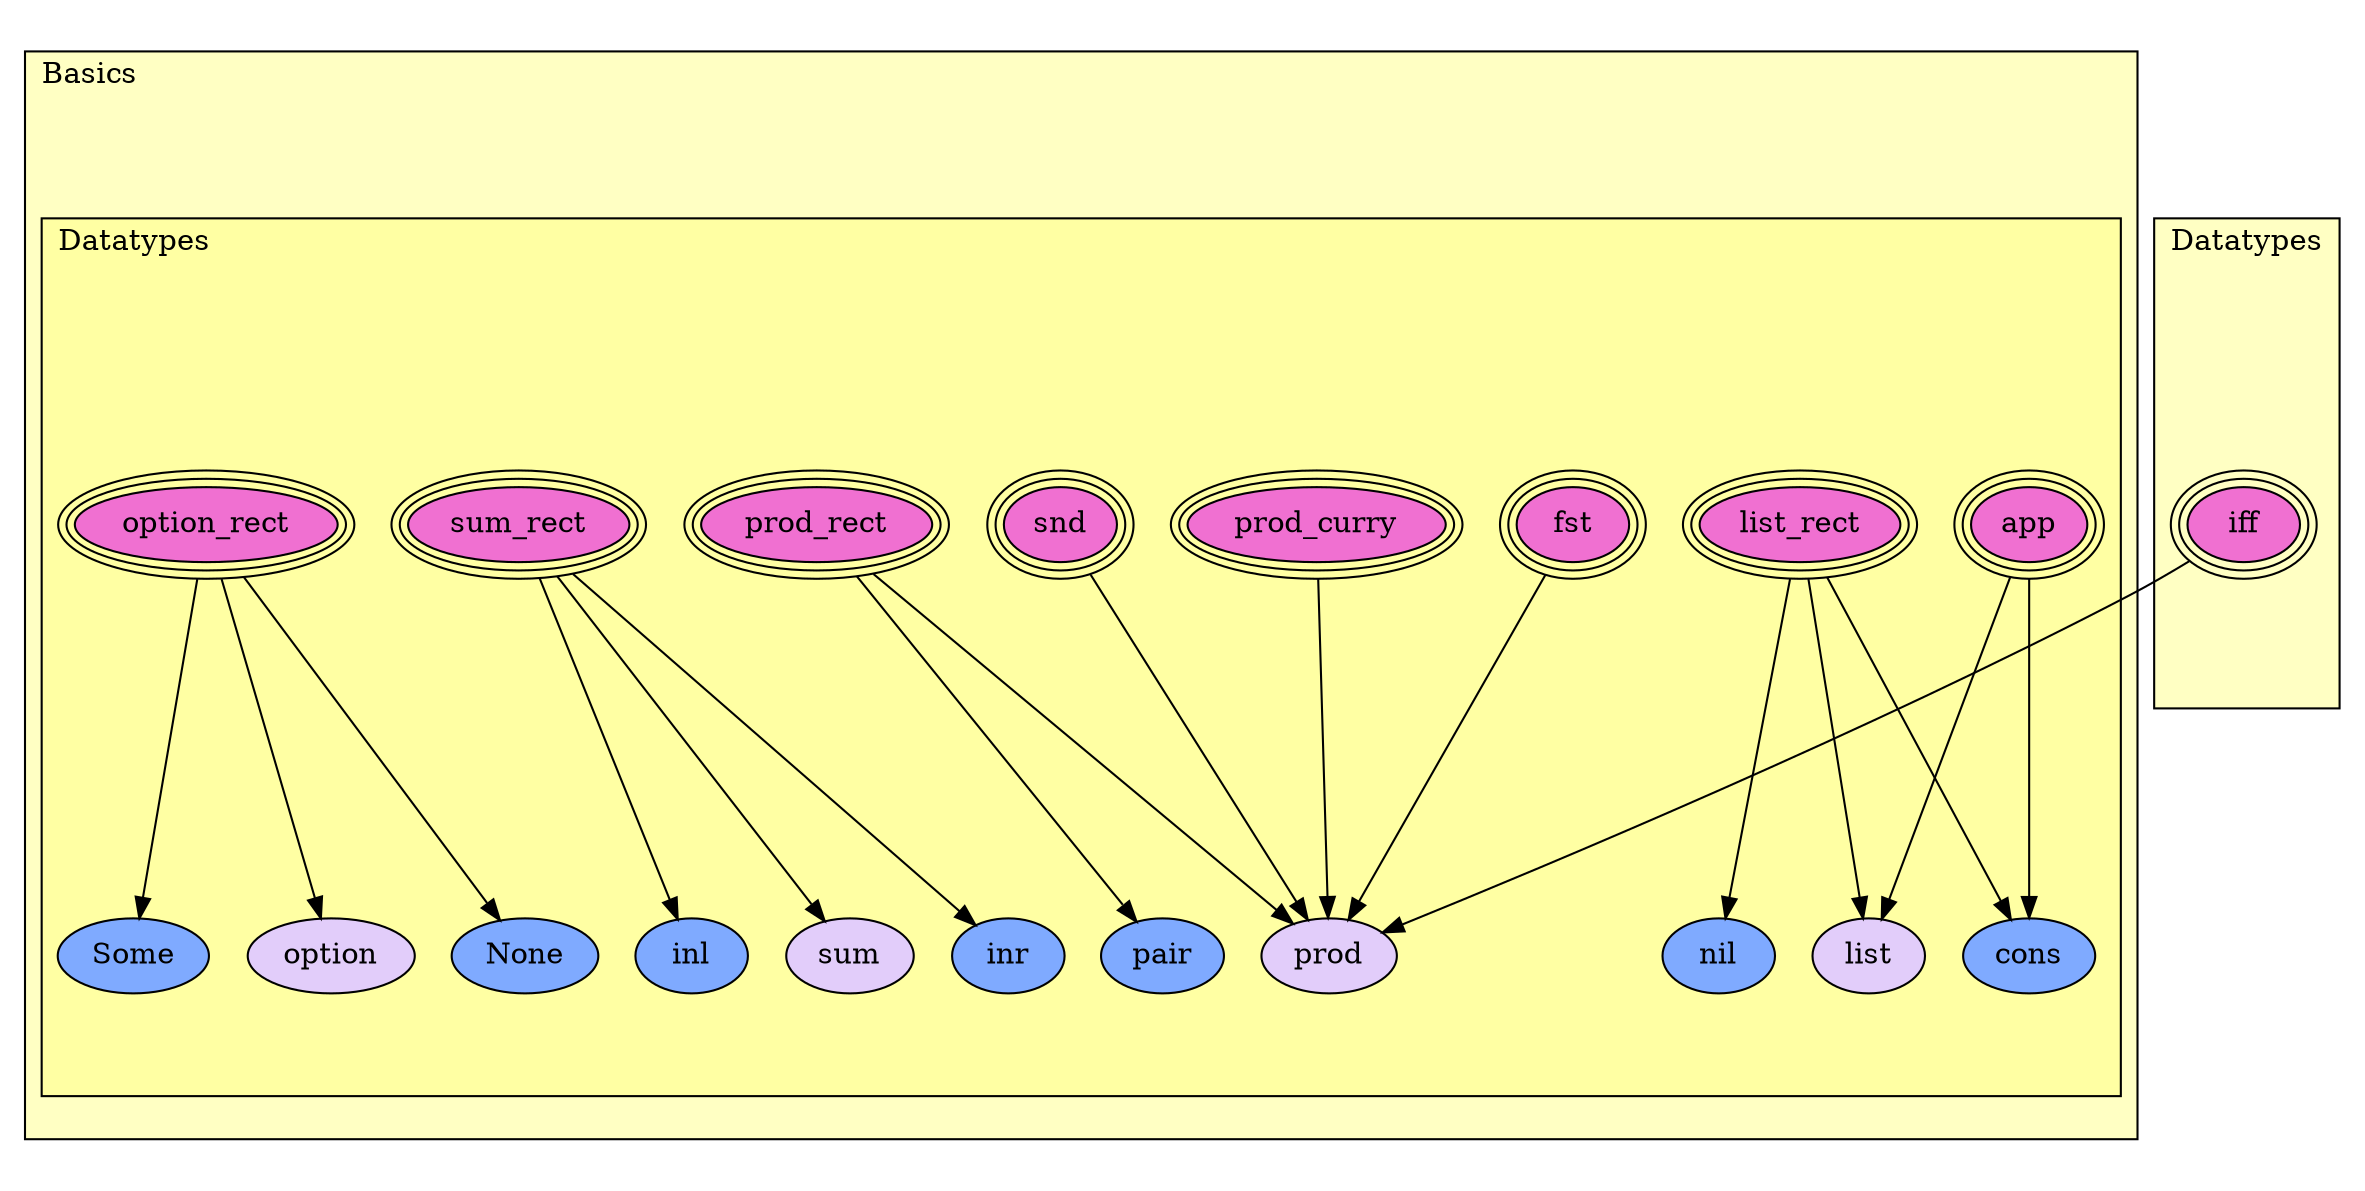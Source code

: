 digraph HoTT_Basics_Datatypes {
  graph [ratio=0.5]
  node [style=filled]
Basics_Datatypes_app [label="app", URL=<Basics.html#Datatypes.app>, peripheries=3, fillcolor="#F070D1"] ;
Basics_Datatypes_list_rect [label="list_rect", URL=<Basics.html#Datatypes.list_rect>, peripheries=3, fillcolor="#F070D1"] ;
Basics_Datatypes_cons [label="cons", URL=<Basics.html#Datatypes.cons>, fillcolor="#7FAAFF"] ;
Basics_Datatypes_nil [label="nil", URL=<Basics.html#Datatypes.nil>, fillcolor="#7FAAFF"] ;
Basics_Datatypes_list [label="list", URL=<Basics.html#Datatypes.list>, fillcolor="#E2CDFA"] ;
Datatypes_iff [label="iff", URL=<Datatypes.html#iff>, peripheries=3, fillcolor="#F070D1"] ;
Basics_Datatypes_prod_curry [label="prod_curry", URL=<Basics.html#Datatypes.prod_curry>, peripheries=3, fillcolor="#F070D1"] ;
Basics_Datatypes_prod_rect [label="prod_rect", URL=<Basics.html#Datatypes.prod_rect>, peripheries=3, fillcolor="#F070D1"] ;
Basics_Datatypes_snd [label="snd", URL=<Basics.html#Datatypes.snd>, peripheries=3, fillcolor="#F070D1"] ;
Basics_Datatypes_fst [label="fst", URL=<Basics.html#Datatypes.fst>, peripheries=3, fillcolor="#F070D1"] ;
Basics_Datatypes_pair [label="pair", URL=<Basics.html#Datatypes.pair>, fillcolor="#7FAAFF"] ;
Basics_Datatypes_prod [label="prod", URL=<Basics.html#Datatypes.prod>, fillcolor="#E2CDFA"] ;
Basics_Datatypes_sum_rect [label="sum_rect", URL=<Basics.html#Datatypes.sum_rect>, peripheries=3, fillcolor="#F070D1"] ;
Basics_Datatypes_inr [label="inr", URL=<Basics.html#Datatypes.inr>, fillcolor="#7FAAFF"] ;
Basics_Datatypes_inl [label="inl", URL=<Basics.html#Datatypes.inl>, fillcolor="#7FAAFF"] ;
Basics_Datatypes_sum [label="sum", URL=<Basics.html#Datatypes.sum>, fillcolor="#E2CDFA"] ;
Basics_Datatypes_option_rect [label="option_rect", URL=<Basics.html#Datatypes.option_rect>, peripheries=3, fillcolor="#F070D1"] ;
Basics_Datatypes_None [label="None", URL=<Basics.html#Datatypes.None>, fillcolor="#7FAAFF"] ;
Basics_Datatypes_Some [label="Some", URL=<Basics.html#Datatypes.Some>, fillcolor="#7FAAFF"] ;
Basics_Datatypes_option [label="option", URL=<Basics.html#Datatypes.option>, fillcolor="#E2CDFA"] ;
  Basics_Datatypes_app -> Basics_Datatypes_cons [] ;
  Basics_Datatypes_app -> Basics_Datatypes_list [] ;
  Basics_Datatypes_list_rect -> Basics_Datatypes_cons [] ;
  Basics_Datatypes_list_rect -> Basics_Datatypes_nil [] ;
  Basics_Datatypes_list_rect -> Basics_Datatypes_list [] ;
  Datatypes_iff -> Basics_Datatypes_prod [] ;
  Basics_Datatypes_prod_curry -> Basics_Datatypes_prod [] ;
  Basics_Datatypes_prod_rect -> Basics_Datatypes_pair [] ;
  Basics_Datatypes_prod_rect -> Basics_Datatypes_prod [] ;
  Basics_Datatypes_snd -> Basics_Datatypes_prod [] ;
  Basics_Datatypes_fst -> Basics_Datatypes_prod [] ;
  Basics_Datatypes_sum_rect -> Basics_Datatypes_inr [] ;
  Basics_Datatypes_sum_rect -> Basics_Datatypes_inl [] ;
  Basics_Datatypes_sum_rect -> Basics_Datatypes_sum [] ;
  Basics_Datatypes_option_rect -> Basics_Datatypes_None [] ;
  Basics_Datatypes_option_rect -> Basics_Datatypes_Some [] ;
  Basics_Datatypes_option_rect -> Basics_Datatypes_option [] ;
subgraph cluster_Basics { label="Basics"; fillcolor="#FFFFC3"; labeljust=l; style=filled 
subgraph cluster_Basics_Datatypes { label="Datatypes"; fillcolor="#FFFFA3"; labeljust=l; style=filled 
Basics_Datatypes_option; Basics_Datatypes_Some; Basics_Datatypes_None; Basics_Datatypes_option_rect; Basics_Datatypes_sum; Basics_Datatypes_inl; Basics_Datatypes_inr; Basics_Datatypes_sum_rect; Basics_Datatypes_prod; Basics_Datatypes_pair; Basics_Datatypes_fst; Basics_Datatypes_snd; Basics_Datatypes_prod_rect; Basics_Datatypes_prod_curry; Basics_Datatypes_list; Basics_Datatypes_nil; Basics_Datatypes_cons; Basics_Datatypes_list_rect; Basics_Datatypes_app; };
};
subgraph cluster_Datatypes { label="Datatypes"; fillcolor="#FFFFC3"; labeljust=l; style=filled 
Datatypes_iff; };
} /* END */
